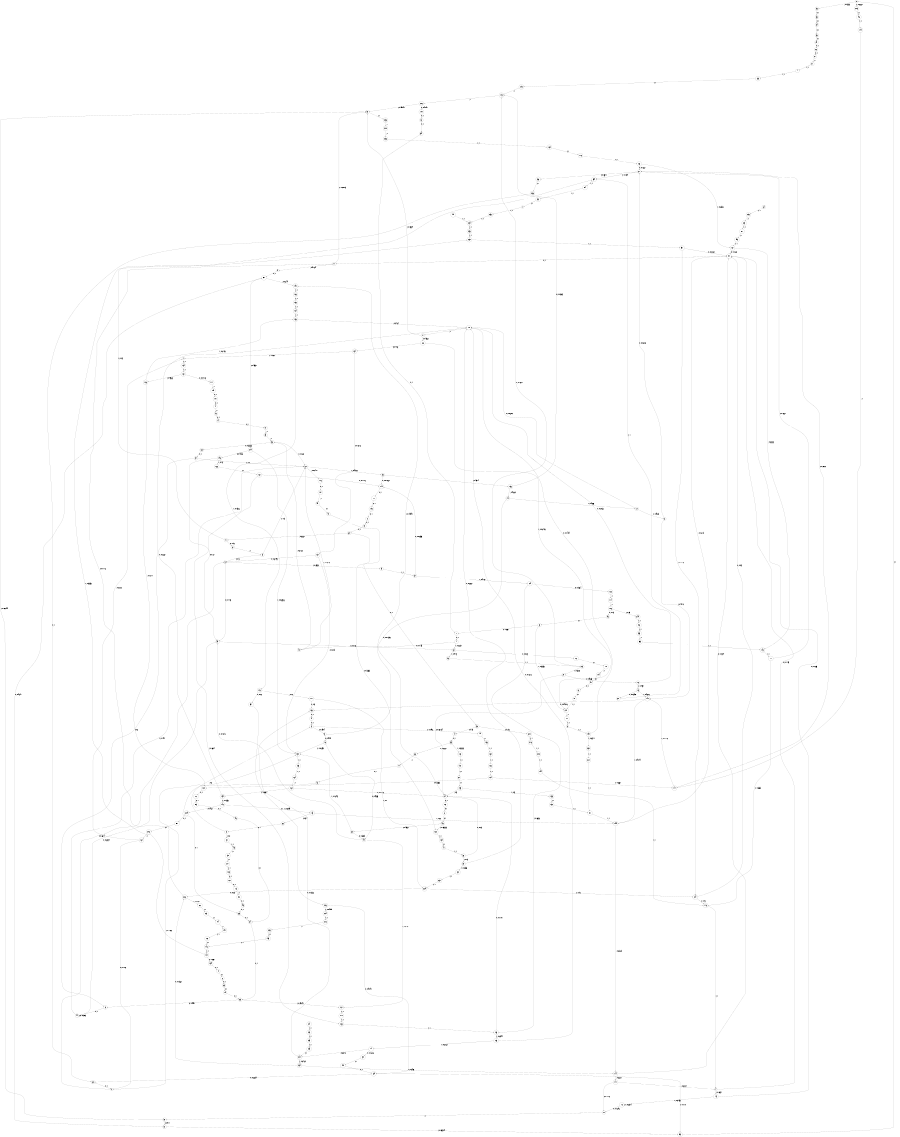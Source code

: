 digraph "ch4_face_short_L17" {
size = "6,8.5";
ratio = "fill";
node [shape = circle];
node [fontsize = 24];
edge [fontsize = 24];
0 -> 36 [label = "0: 0.1333   "];
0 -> 203 [label = "1: 0.8667   "];
1 -> 255 [label = "1: 1        "];
2 -> 3 [label = "0: 0.8814   "];
2 -> 150 [label = "1: 0.1186   "];
3 -> 39 [label = "0: 0.7448   "];
3 -> 42 [label = "1: 0.2552   "];
4 -> 241 [label = "0: 0.1743   "];
4 -> 175 [label = "1: 0.8257   "];
5 -> 78 [label = "0: 0.9091   "];
5 -> 190 [label = "1: 0.09091  "];
6 -> 192 [label = "1: 1        "];
7 -> 134 [label = "1: 1        "];
8 -> 87 [label = "0: 0.02281  "];
8 -> 140 [label = "1: 0.9772   "];
9 -> 227 [label = "0: 1        "];
10 -> 52 [label = "0: 1        "];
11 -> 9 [label = "0: 0.9789   "];
11 -> 50 [label = "1: 0.02105  "];
12 -> 210 [label = "0: 0.06272  "];
12 -> 8 [label = "1: 0.9373   "];
13 -> 59 [label = "0: 1        "];
14 -> 133 [label = "1: 1        "];
15 -> 80 [label = "0: 0.03922  "];
15 -> 140 [label = "1: 0.9608   "];
16 -> 93 [label = "0: 1        "];
17 -> 168 [label = "0: 0.9661   "];
17 -> 50 [label = "1: 0.0339   "];
18 -> 210 [label = "0: 0.2063   "];
18 -> 15 [label = "1: 0.7937   "];
19 -> 24 [label = "0: 0.01325  "];
19 -> 12 [label = "1: 0.9868   "];
20 -> 24 [label = "0: 0.06154  "];
20 -> 18 [label = "1: 0.9385   "];
21 -> 14 [label = "1: 1        "];
22 -> 155 [label = "1: 1        "];
23 -> 115 [label = "0: 0.1622   "];
23 -> 20 [label = "1: 0.8378   "];
24 -> 108 [label = "0: 1        "];
25 -> 119 [label = "0: 0.01262  "];
25 -> 156 [label = "1: 0.9874   "];
26 -> 23 [label = "1: 1        "];
27 -> 21 [label = "0: 1        "];
28 -> 27 [label = "0: 1        "];
29 -> 28 [label = "0: 1        "];
30 -> 210 [label = "0: 0.6667   "];
30 -> 232 [label = "1: 0.3333   "];
31 -> 118 [label = "0: 0.025    "];
31 -> 26 [label = "1: 0.975    "];
32 -> 116 [label = "0: 0.02417  "];
32 -> 25 [label = "1: 0.9758   "];
33 -> 29 [label = "0: 1        "];
34 -> 33 [label = "0: 1        "];
35 -> 34 [label = "0: 1        "];
36 -> 35 [label = "0: 1        "];
37 -> 119 [label = "0: 0.08333  "];
37 -> 129 [label = "1: 0.9167   "];
38 -> 24 [label = "0: 0.25     "];
38 -> 30 [label = "1: 0.75     "];
39 -> 44 [label = "0: 0.8239   "];
39 -> 31 [label = "1: 0.1761   "];
40 -> 56 [label = "0: 0.8182   "];
40 -> 32 [label = "1: 0.1818   "];
41 -> 38 [label = "1: 1        "];
42 -> 37 [label = "1: 1        "];
43 -> 3 [label = "0: 0.5      "];
43 -> 32 [label = "1: 0.5      "];
44 -> 44 [label = "0: 0.8023   "];
44 -> 32 [label = "1: 0.1977   "];
45 -> 130 [label = "1: 1        "];
46 -> 65 [label = "0: 1        "];
47 -> 55 [label = "0: 1        "];
48 -> 44 [label = "0: 1        "];
49 -> 39 [label = "0: 0.7273   "];
49 -> 181 [label = "1: 0.2727   "];
50 -> 258 [label = "1: 1        "];
51 -> 227 [label = "0: 0.9647   "];
51 -> 223 [label = "1: 0.03529  "];
52 -> 51 [label = "0: 0.977    "];
52 -> 50 [label = "1: 0.02299  "];
53 -> 85 [label = "0: 0.8      "];
53 -> 151 [label = "1: 0.2      "];
54 -> 40 [label = "0: 0.7143   "];
54 -> 31 [label = "1: 0.2857   "];
55 -> 66 [label = "0: 0.6667   "];
55 -> 160 [label = "1: 0.3333   "];
56 -> 68 [label = "0: 0.8333   "];
56 -> 32 [label = "1: 0.1667   "];
57 -> 48 [label = "0: 0.8      "];
57 -> 32 [label = "1: 0.2      "];
58 -> 47 [label = "0: 0.75     "];
58 -> 220 [label = "1: 0.25     "];
59 -> 81 [label = "0: 1        "];
60 -> 71 [label = "0: 0.6667   "];
60 -> 182 [label = "1: 0.3333   "];
61 -> 60 [label = "0: 1        "];
62 -> 49 [label = "0: 0.8305   "];
62 -> 150 [label = "1: 0.1695   "];
63 -> 48 [label = "0: 0.9091   "];
63 -> 181 [label = "1: 0.09091  "];
64 -> 63 [label = "0: 1        "];
65 -> 64 [label = "0: 1        "];
66 -> 77 [label = "0: 1        "];
67 -> 43 [label = "0: 1        "];
68 -> 57 [label = "0: 1        "];
69 -> 56 [label = "0: 1        "];
70 -> 221 [label = "1: 1        "];
71 -> 67 [label = "0: 0.75     "];
71 -> 259 [label = "1: 0.25     "];
72 -> 69 [label = "0: 1        "];
73 -> 81 [label = "0: 0.6667   "];
73 -> 221 [label = "1: 0.3333   "];
74 -> 72 [label = "0: 1        "];
75 -> 74 [label = "0: 1        "];
76 -> 70 [label = "0: 1        "];
77 -> 46 [label = "0: 1        "];
78 -> 49 [label = "0: 0.9355   "];
78 -> 150 [label = "1: 0.06452  "];
79 -> 63 [label = "0: 1        "];
80 -> 259 [label = "1: 1        "];
81 -> 54 [label = "0: 1        "];
82 -> 2 [label = "0: 1        "];
83 -> 79 [label = "0: 1        "];
84 -> 225 [label = "1: 1        "];
85 -> 5 [label = "0: 0.8904   "];
85 -> 149 [label = "1: 0.1096   "];
86 -> 83 [label = "0: 1        "];
87 -> 238 [label = "0: 0.8571   "];
87 -> 259 [label = "1: 0.1429   "];
88 -> 53 [label = "0: 1        "];
89 -> 85 [label = "0: 1        "];
90 -> 86 [label = "0: 1        "];
91 -> 58 [label = "0: 1        "];
92 -> 61 [label = "0: 1        "];
93 -> 62 [label = "0: 0.9667   "];
93 -> 182 [label = "1: 0.03333  "];
94 -> 75 [label = "0: 1        "];
95 -> 65 [label = "0: 1        "];
96 -> 64 [label = "0: 1        "];
97 -> 76 [label = "0: 1        "];
98 -> 73 [label = "0: 1        "];
99 -> 91 [label = "0: 1        "];
100 -> 13 [label = "0: 1        "];
101 -> 94 [label = "0: 1        "];
102 -> 95 [label = "0: 1        "];
103 -> 96 [label = "0: 1        "];
104 -> 97 [label = "0: 1        "];
105 -> 92 [label = "0: 1        "];
106 -> 98 [label = "0: 0.75     "];
106 -> 249 [label = "1: 0.25     "];
107 -> 99 [label = "0: 1        "];
108 -> 16 [label = "0: 1        "];
109 -> 101 [label = "0: 1        "];
110 -> 104 [label = "0: 1        "];
111 -> 105 [label = "0: 1        "];
112 -> 103 [label = "0: 1        "];
113 -> 102 [label = "0: 1        "];
114 -> 106 [label = "0: 1        "];
115 -> 208 [label = "0: 1        "];
116 -> 107 [label = "0: 1        "];
117 -> 109 [label = "0: 1        "];
118 -> 110 [label = "0: 1        "];
119 -> 111 [label = "0: 1        "];
120 -> 112 [label = "0: 1        "];
121 -> 113 [label = "0: 1        "];
122 -> 114 [label = "0: 1        "];
123 -> 121 [label = "0: 1        "];
124 -> 120 [label = "0: 0.3333   "];
124 -> 147 [label = "1: 0.6667   "];
125 -> 115 [label = "0: 1        "];
126 -> 120 [label = "0: 0.1277   "];
126 -> 158 [label = "1: 0.8723   "];
127 -> 123 [label = "1: 1        "];
128 -> 124 [label = "1: 1        "];
129 -> 122 [label = "0: 0.1364   "];
129 -> 163 [label = "1: 0.8636   "];
130 -> 127 [label = "1: 1        "];
131 -> 117 [label = "0: 0.04167  "];
131 -> 126 [label = "1: 0.9583   "];
132 -> 128 [label = "1: 1        "];
133 -> 125 [label = "1: 1        "];
134 -> 131 [label = "1: 1        "];
135 -> 164 [label = "1: 1        "];
136 -> 132 [label = "1: 1        "];
137 -> 3 [label = "0: 0.8795   "];
137 -> 150 [label = "1: 0.1205   "];
138 -> 89 [label = "0: 1        "];
139 -> 90 [label = "0: 1        "];
140 -> 138 [label = "0: 0.09206  "];
140 -> 199 [label = "1: 0.9079   "];
141 -> 10 [label = "0: 0.1776   "];
141 -> 4 [label = "1: 0.8224   "];
142 -> 139 [label = "0: 0.6667   "];
142 -> 252 [label = "1: 0.3333   "];
143 -> 88 [label = "0: 0.34     "];
143 -> 199 [label = "1: 0.66     "];
144 -> 241 [label = "0: 0.1379   "];
144 -> 141 [label = "1: 0.8621   "];
145 -> 177 [label = "1: 1        "];
146 -> 142 [label = "1: 1        "];
147 -> 87 [label = "0: 0.2222   "];
147 -> 140 [label = "1: 0.7778   "];
148 -> 209 [label = "0: 0.1961   "];
148 -> 143 [label = "1: 0.8039   "];
149 -> 136 [label = "1: 1        "];
150 -> 135 [label = "1: 1        "];
151 -> 45 [label = "1: 1        "];
152 -> 211 [label = "1: 1        "];
153 -> 152 [label = "1: 1        "];
154 -> 137 [label = "0: 0.7818   "];
154 -> 7 [label = "1: 0.2182   "];
155 -> 24 [label = "0: 0.5      "];
155 -> 153 [label = "1: 0.5      "];
156 -> 115 [label = "0: 0.03185  "];
156 -> 19 [label = "1: 0.9682   "];
157 -> 22 [label = "1: 1        "];
158 -> 210 [label = "0: 0.2464   "];
158 -> 173 [label = "1: 0.7536   "];
159 -> 210 [label = "0: 0.2667   "];
159 -> 148 [label = "1: 0.7333   "];
160 -> 157 [label = "1: 1        "];
161 -> 119 [label = "0: 0.1176   "];
161 -> 165 [label = "1: 0.8824   "];
162 -> 24 [label = "0: 0.1176   "];
162 -> 159 [label = "1: 0.8824   "];
163 -> 24 [label = "0: 0.1101   "];
163 -> 183 [label = "1: 0.8899   "];
164 -> 162 [label = "1: 1        "];
165 -> 163 [label = "1: 1        "];
166 -> 161 [label = "1: 1        "];
167 -> 2 [label = "0: 0.7778   "];
167 -> 7 [label = "1: 0.2222   "];
168 -> 154 [label = "0: 0.916    "];
168 -> 221 [label = "1: 0.08403  "];
169 -> 41 [label = "1: 1        "];
170 -> 165 [label = "1: 1        "];
171 -> 138 [label = "0: 0.3      "];
171 -> 229 [label = "1: 0.7      "];
172 -> 10 [label = "0: 0.1696   "];
172 -> 172 [label = "1: 0.8304   "];
173 -> 237 [label = "0: 0.28     "];
173 -> 171 [label = "1: 0.72     "];
174 -> 250 [label = "0: 0.1628   "];
174 -> 242 [label = "1: 0.8372   "];
175 -> 241 [label = "0: 0.1865   "];
175 -> 172 [label = "1: 0.8135   "];
176 -> 4 [label = "1: 1        "];
177 -> 87 [label = "0: 0.1667   "];
177 -> 176 [label = "1: 0.8333   "];
178 -> 188 [label = "1: 1        "];
179 -> 147 [label = "1: 1        "];
180 -> 146 [label = "1: 1        "];
181 -> 170 [label = "1: 1        "];
182 -> 169 [label = "1: 1        "];
183 -> 210 [label = "0: 0.1818   "];
183 -> 174 [label = "1: 0.8182   "];
184 -> 158 [label = "1: 1        "];
185 -> 184 [label = "1: 1        "];
186 -> 185 [label = "1: 1        "];
187 -> 241 [label = "0: 0.1667   "];
187 -> 145 [label = "1: 0.8333   "];
188 -> 87 [label = "0: 0.1667   "];
188 -> 187 [label = "1: 0.8333   "];
189 -> 178 [label = "1: 1        "];
190 -> 186 [label = "1: 1        "];
191 -> 254 [label = "1: 1        "];
192 -> 210 [label = "0: 0.1429   "];
192 -> 230 [label = "1: 0.8571   "];
193 -> 187 [label = "1: 1        "];
194 -> 176 [label = "1: 1        "];
195 -> 146 [label = "1: 1        "];
196 -> 179 [label = "1: 1        "];
197 -> 180 [label = "1: 1        "];
198 -> 39 [label = "0: 0.87     "];
198 -> 166 [label = "1: 0.13     "];
199 -> 241 [label = "0: 0.1615   "];
199 -> 144 [label = "1: 0.8385   "];
200 -> 256 [label = "1: 1        "];
201 -> 193 [label = "1: 1        "];
202 -> 194 [label = "1: 1        "];
203 -> 196 [label = "1: 1        "];
204 -> 197 [label = "1: 1        "];
205 -> 195 [label = "1: 1        "];
206 -> 167 [label = "0: 1        "];
207 -> 206 [label = "0: 1        "];
208 -> 100 [label = "0: 0.9091   "];
208 -> 50 [label = "1: 0.09091  "];
209 -> 207 [label = "0: 1        "];
210 -> 17 [label = "0: 1        "];
211 -> 199 [label = "1: 1        "];
212 -> 211 [label = "1: 1        "];
213 -> 204 [label = "1: 1        "];
214 -> 257 [label = "1: 1        "];
215 -> 201 [label = "1: 1        "];
216 -> 202 [label = "1: 1        "];
217 -> 6 [label = "1: 1        "];
218 -> 205 [label = "1: 1        "];
219 -> 198 [label = "0: 0.9346   "];
219 -> 150 [label = "1: 0.06536  "];
220 -> 216 [label = "1: 1        "];
221 -> 217 [label = "1: 1        "];
222 -> 213 [label = "1: 1        "];
223 -> 0 [label = "1: 1        "];
224 -> 218 [label = "1: 1        "];
225 -> 215 [label = "1: 1        "];
226 -> 239 [label = "0: 0.9091   "];
226 -> 224 [label = "1: 0.09091  "];
227 -> 219 [label = "0: 0.9351   "];
227 -> 190 [label = "1: 0.0649   "];
228 -> 11 [label = "0: 0.7778   "];
228 -> 222 [label = "1: 0.2222   "];
229 -> 228 [label = "0: 0.25     "];
229 -> 244 [label = "1: 0.75     "];
230 -> 212 [label = "1: 1        "];
231 -> 229 [label = "1: 1        "];
232 -> 231 [label = "1: 1        "];
233 -> 145 [label = "1: 1        "];
234 -> 228 [label = "0: 0.1562   "];
234 -> 144 [label = "1: 0.8438   "];
235 -> 233 [label = "1: 1        "];
236 -> 82 [label = "0: 1        "];
237 -> 226 [label = "0: 1        "];
238 -> 236 [label = "0: 1        "];
239 -> 82 [label = "0: 0.8889   "];
239 -> 223 [label = "1: 0.1111   "];
240 -> 239 [label = "0: 1        "];
241 -> 11 [label = "0: 1        "];
242 -> 138 [label = "0: 0.1538   "];
242 -> 234 [label = "1: 0.8462   "];
243 -> 242 [label = "1: 1        "];
244 -> 241 [label = "0: 0.25     "];
244 -> 176 [label = "1: 0.75     "];
245 -> 243 [label = "1: 1        "];
246 -> 245 [label = "1: 1        "];
247 -> 246 [label = "1: 1        "];
248 -> 235 [label = "1: 1        "];
249 -> 248 [label = "1: 1        "];
250 -> 240 [label = "0: 1        "];
251 -> 241 [label = "0: 0.2222   "];
251 -> 244 [label = "1: 0.7778   "];
252 -> 251 [label = "1: 1        "];
253 -> 252 [label = "1: 1        "];
254 -> 253 [label = "1: 1        "];
255 -> 254 [label = "1: 1        "];
256 -> 189 [label = "1: 1        "];
257 -> 1 [label = "1: 1        "];
258 -> 200 [label = "1: 1        "];
259 -> 214 [label = "1: 1        "];
}
